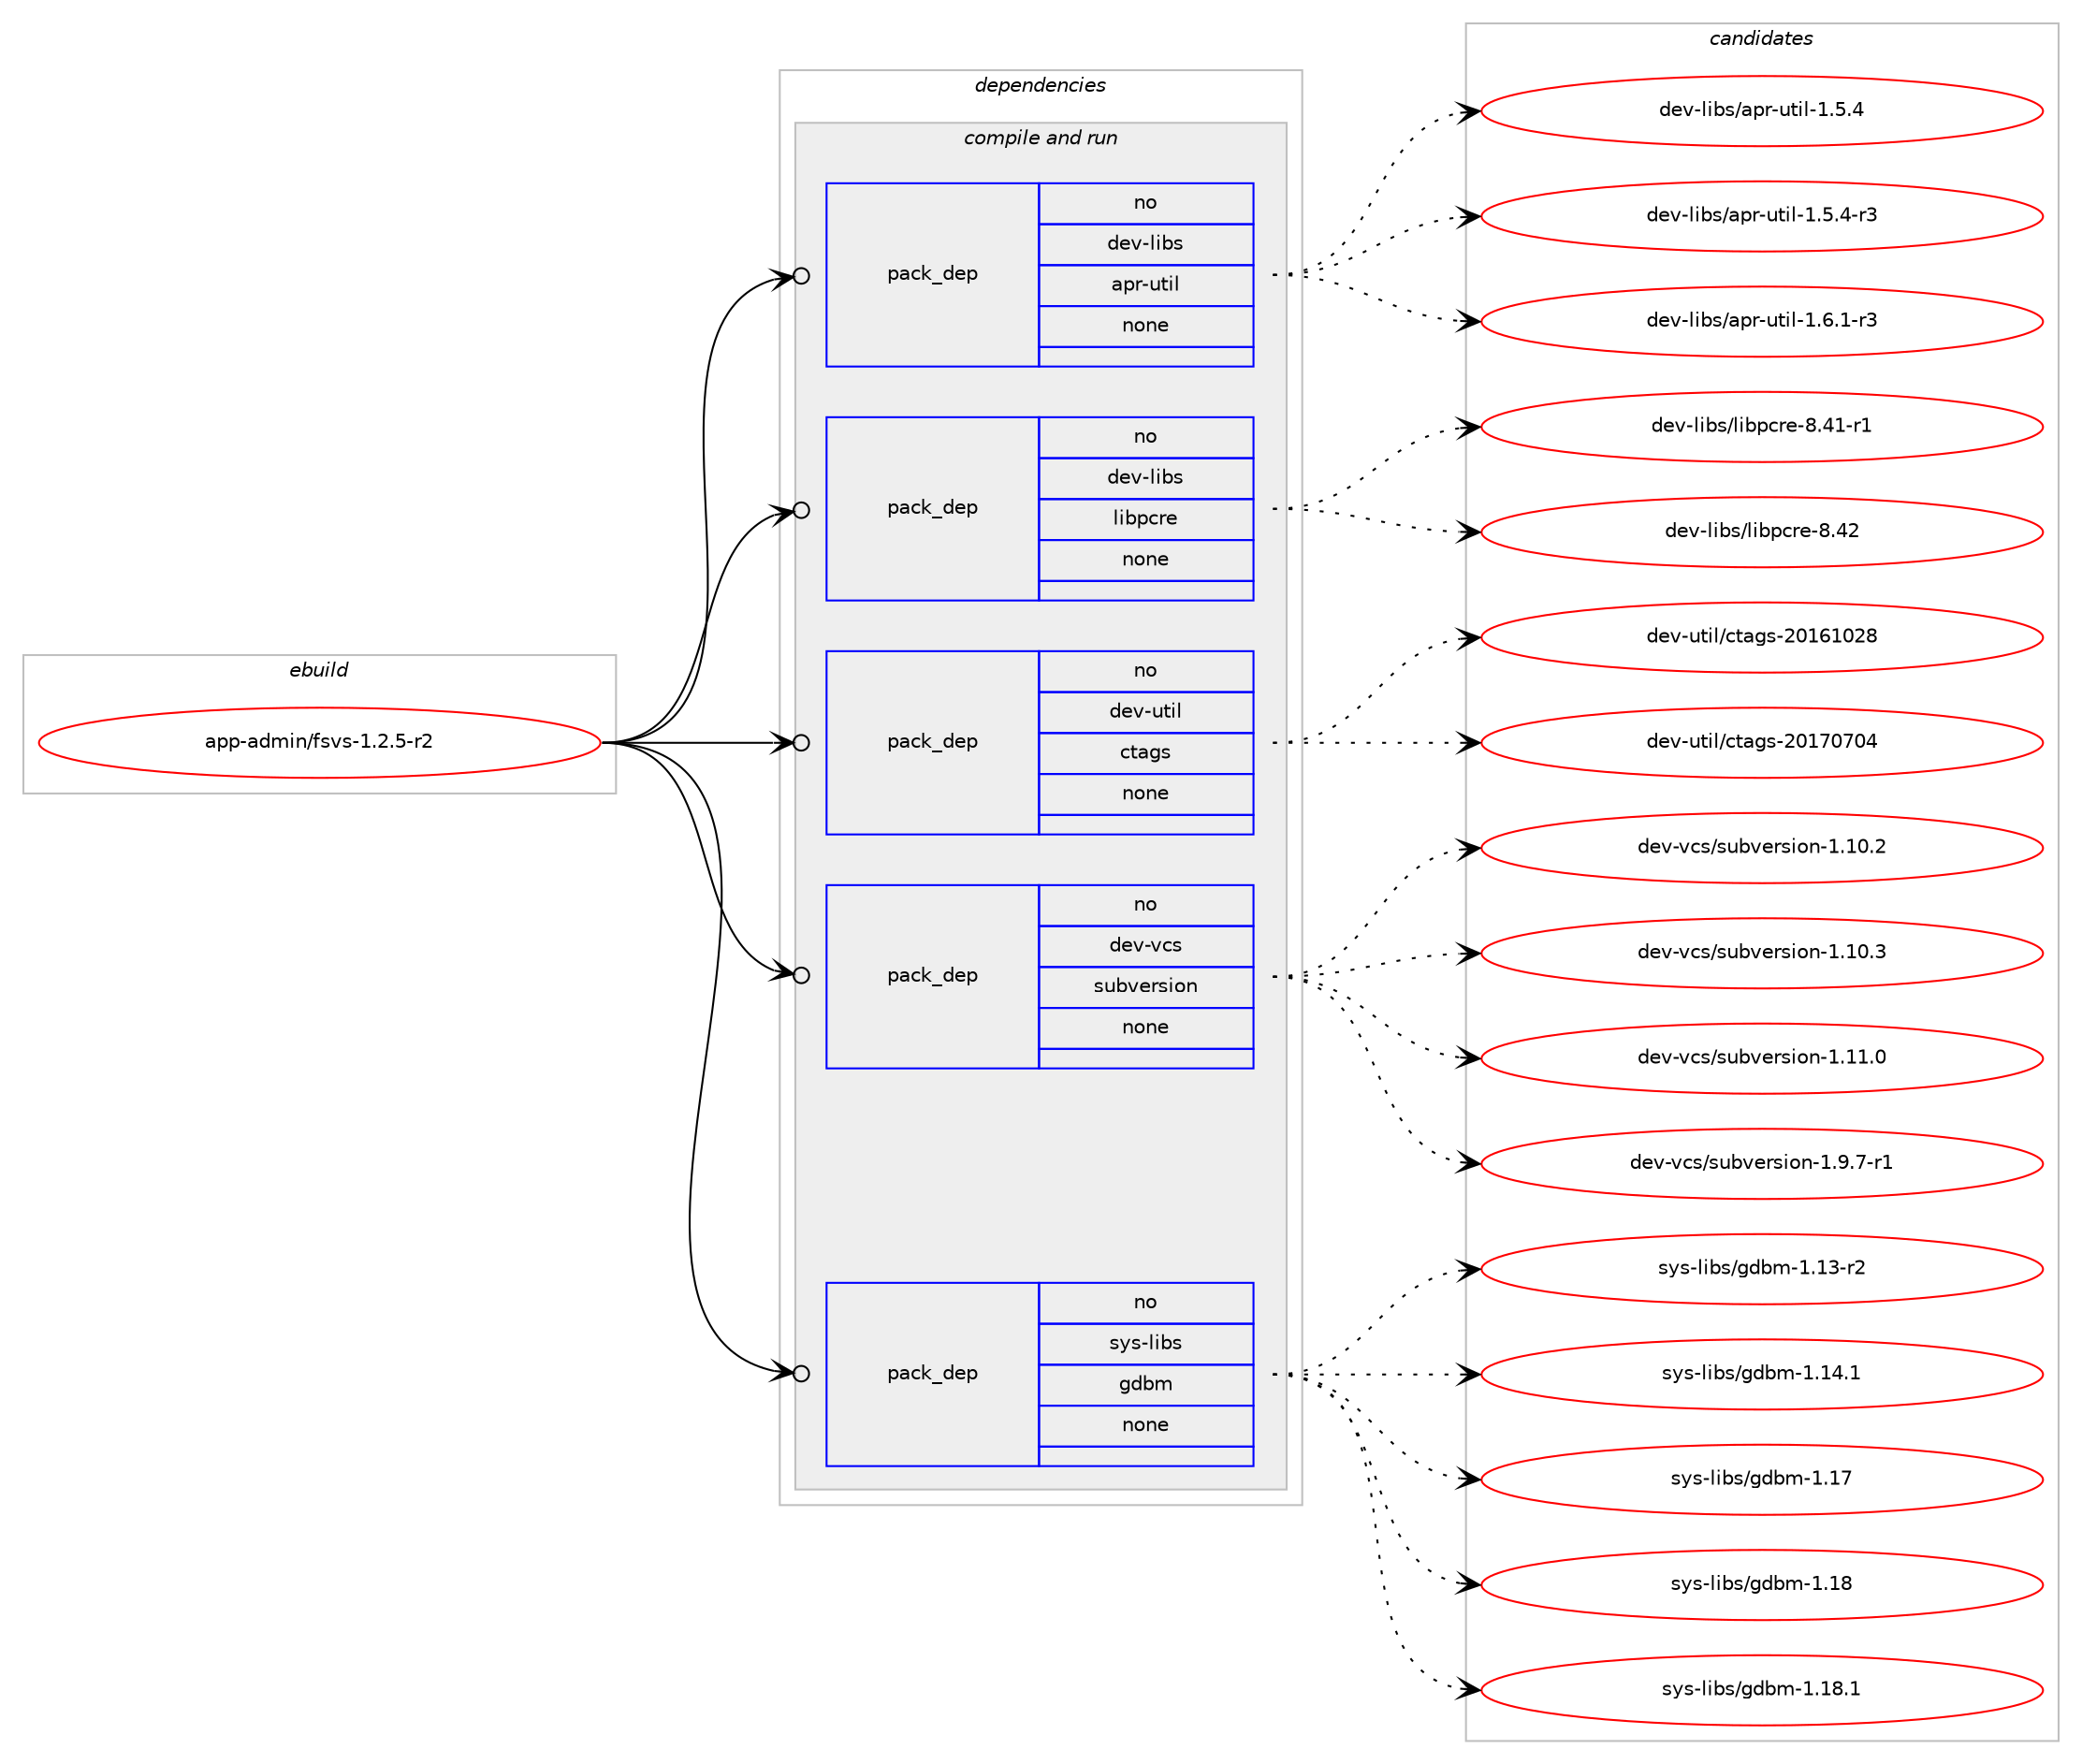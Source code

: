 digraph prolog {

# *************
# Graph options
# *************

newrank=true;
concentrate=true;
compound=true;
graph [rankdir=LR,fontname=Helvetica,fontsize=10,ranksep=1.5];#, ranksep=2.5, nodesep=0.2];
edge  [arrowhead=vee];
node  [fontname=Helvetica,fontsize=10];

# **********
# The ebuild
# **********

subgraph cluster_leftcol {
color=gray;
rank=same;
label=<<i>ebuild</i>>;
id [label="app-admin/fsvs-1.2.5-r2", color=red, width=4, href="../app-admin/fsvs-1.2.5-r2.svg"];
}

# ****************
# The dependencies
# ****************

subgraph cluster_midcol {
color=gray;
label=<<i>dependencies</i>>;
subgraph cluster_compile {
fillcolor="#eeeeee";
style=filled;
label=<<i>compile</i>>;
}
subgraph cluster_compileandrun {
fillcolor="#eeeeee";
style=filled;
label=<<i>compile and run</i>>;
subgraph pack282 {
dependency351 [label=<<TABLE BORDER="0" CELLBORDER="1" CELLSPACING="0" CELLPADDING="4" WIDTH="220"><TR><TD ROWSPAN="6" CELLPADDING="30">pack_dep</TD></TR><TR><TD WIDTH="110">no</TD></TR><TR><TD>dev-libs</TD></TR><TR><TD>apr-util</TD></TR><TR><TD>none</TD></TR><TR><TD></TD></TR></TABLE>>, shape=none, color=blue];
}
id:e -> dependency351:w [weight=20,style="solid",arrowhead="odotvee"];
subgraph pack283 {
dependency352 [label=<<TABLE BORDER="0" CELLBORDER="1" CELLSPACING="0" CELLPADDING="4" WIDTH="220"><TR><TD ROWSPAN="6" CELLPADDING="30">pack_dep</TD></TR><TR><TD WIDTH="110">no</TD></TR><TR><TD>dev-libs</TD></TR><TR><TD>libpcre</TD></TR><TR><TD>none</TD></TR><TR><TD></TD></TR></TABLE>>, shape=none, color=blue];
}
id:e -> dependency352:w [weight=20,style="solid",arrowhead="odotvee"];
subgraph pack284 {
dependency353 [label=<<TABLE BORDER="0" CELLBORDER="1" CELLSPACING="0" CELLPADDING="4" WIDTH="220"><TR><TD ROWSPAN="6" CELLPADDING="30">pack_dep</TD></TR><TR><TD WIDTH="110">no</TD></TR><TR><TD>dev-util</TD></TR><TR><TD>ctags</TD></TR><TR><TD>none</TD></TR><TR><TD></TD></TR></TABLE>>, shape=none, color=blue];
}
id:e -> dependency353:w [weight=20,style="solid",arrowhead="odotvee"];
subgraph pack285 {
dependency354 [label=<<TABLE BORDER="0" CELLBORDER="1" CELLSPACING="0" CELLPADDING="4" WIDTH="220"><TR><TD ROWSPAN="6" CELLPADDING="30">pack_dep</TD></TR><TR><TD WIDTH="110">no</TD></TR><TR><TD>dev-vcs</TD></TR><TR><TD>subversion</TD></TR><TR><TD>none</TD></TR><TR><TD></TD></TR></TABLE>>, shape=none, color=blue];
}
id:e -> dependency354:w [weight=20,style="solid",arrowhead="odotvee"];
subgraph pack286 {
dependency355 [label=<<TABLE BORDER="0" CELLBORDER="1" CELLSPACING="0" CELLPADDING="4" WIDTH="220"><TR><TD ROWSPAN="6" CELLPADDING="30">pack_dep</TD></TR><TR><TD WIDTH="110">no</TD></TR><TR><TD>sys-libs</TD></TR><TR><TD>gdbm</TD></TR><TR><TD>none</TD></TR><TR><TD></TD></TR></TABLE>>, shape=none, color=blue];
}
id:e -> dependency355:w [weight=20,style="solid",arrowhead="odotvee"];
}
subgraph cluster_run {
fillcolor="#eeeeee";
style=filled;
label=<<i>run</i>>;
}
}

# **************
# The candidates
# **************

subgraph cluster_choices {
rank=same;
color=gray;
label=<<i>candidates</i>>;

subgraph choice282 {
color=black;
nodesep=1;
choice1001011184510810598115479711211445117116105108454946534652 [label="dev-libs/apr-util-1.5.4", color=red, width=4,href="../dev-libs/apr-util-1.5.4.svg"];
choice10010111845108105981154797112114451171161051084549465346524511451 [label="dev-libs/apr-util-1.5.4-r3", color=red, width=4,href="../dev-libs/apr-util-1.5.4-r3.svg"];
choice10010111845108105981154797112114451171161051084549465446494511451 [label="dev-libs/apr-util-1.6.1-r3", color=red, width=4,href="../dev-libs/apr-util-1.6.1-r3.svg"];
dependency351:e -> choice1001011184510810598115479711211445117116105108454946534652:w [style=dotted,weight="100"];
dependency351:e -> choice10010111845108105981154797112114451171161051084549465346524511451:w [style=dotted,weight="100"];
dependency351:e -> choice10010111845108105981154797112114451171161051084549465446494511451:w [style=dotted,weight="100"];
}
subgraph choice283 {
color=black;
nodesep=1;
choice100101118451081059811547108105981129911410145564652494511449 [label="dev-libs/libpcre-8.41-r1", color=red, width=4,href="../dev-libs/libpcre-8.41-r1.svg"];
choice10010111845108105981154710810598112991141014556465250 [label="dev-libs/libpcre-8.42", color=red, width=4,href="../dev-libs/libpcre-8.42.svg"];
dependency352:e -> choice100101118451081059811547108105981129911410145564652494511449:w [style=dotted,weight="100"];
dependency352:e -> choice10010111845108105981154710810598112991141014556465250:w [style=dotted,weight="100"];
}
subgraph choice284 {
color=black;
nodesep=1;
choice10010111845117116105108479911697103115455048495449485056 [label="dev-util/ctags-20161028", color=red, width=4,href="../dev-util/ctags-20161028.svg"];
choice10010111845117116105108479911697103115455048495548554852 [label="dev-util/ctags-20170704", color=red, width=4,href="../dev-util/ctags-20170704.svg"];
dependency353:e -> choice10010111845117116105108479911697103115455048495449485056:w [style=dotted,weight="100"];
dependency353:e -> choice10010111845117116105108479911697103115455048495548554852:w [style=dotted,weight="100"];
}
subgraph choice285 {
color=black;
nodesep=1;
choice1001011184511899115471151179811810111411510511111045494649484650 [label="dev-vcs/subversion-1.10.2", color=red, width=4,href="../dev-vcs/subversion-1.10.2.svg"];
choice1001011184511899115471151179811810111411510511111045494649484651 [label="dev-vcs/subversion-1.10.3", color=red, width=4,href="../dev-vcs/subversion-1.10.3.svg"];
choice1001011184511899115471151179811810111411510511111045494649494648 [label="dev-vcs/subversion-1.11.0", color=red, width=4,href="../dev-vcs/subversion-1.11.0.svg"];
choice100101118451189911547115117981181011141151051111104549465746554511449 [label="dev-vcs/subversion-1.9.7-r1", color=red, width=4,href="../dev-vcs/subversion-1.9.7-r1.svg"];
dependency354:e -> choice1001011184511899115471151179811810111411510511111045494649484650:w [style=dotted,weight="100"];
dependency354:e -> choice1001011184511899115471151179811810111411510511111045494649484651:w [style=dotted,weight="100"];
dependency354:e -> choice1001011184511899115471151179811810111411510511111045494649494648:w [style=dotted,weight="100"];
dependency354:e -> choice100101118451189911547115117981181011141151051111104549465746554511449:w [style=dotted,weight="100"];
}
subgraph choice286 {
color=black;
nodesep=1;
choice1151211154510810598115471031009810945494649514511450 [label="sys-libs/gdbm-1.13-r2", color=red, width=4,href="../sys-libs/gdbm-1.13-r2.svg"];
choice1151211154510810598115471031009810945494649524649 [label="sys-libs/gdbm-1.14.1", color=red, width=4,href="../sys-libs/gdbm-1.14.1.svg"];
choice115121115451081059811547103100981094549464955 [label="sys-libs/gdbm-1.17", color=red, width=4,href="../sys-libs/gdbm-1.17.svg"];
choice115121115451081059811547103100981094549464956 [label="sys-libs/gdbm-1.18", color=red, width=4,href="../sys-libs/gdbm-1.18.svg"];
choice1151211154510810598115471031009810945494649564649 [label="sys-libs/gdbm-1.18.1", color=red, width=4,href="../sys-libs/gdbm-1.18.1.svg"];
dependency355:e -> choice1151211154510810598115471031009810945494649514511450:w [style=dotted,weight="100"];
dependency355:e -> choice1151211154510810598115471031009810945494649524649:w [style=dotted,weight="100"];
dependency355:e -> choice115121115451081059811547103100981094549464955:w [style=dotted,weight="100"];
dependency355:e -> choice115121115451081059811547103100981094549464956:w [style=dotted,weight="100"];
dependency355:e -> choice1151211154510810598115471031009810945494649564649:w [style=dotted,weight="100"];
}
}

}
